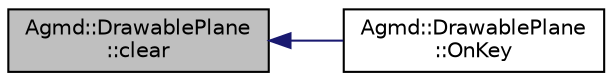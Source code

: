 digraph "Agmd::DrawablePlane::clear"
{
  edge [fontname="Helvetica",fontsize="10",labelfontname="Helvetica",labelfontsize="10"];
  node [fontname="Helvetica",fontsize="10",shape=record];
  rankdir="LR";
  Node1 [label="Agmd::DrawablePlane\l::clear",height=0.2,width=0.4,color="black", fillcolor="grey75", style="filled" fontcolor="black"];
  Node1 -> Node2 [dir="back",color="midnightblue",fontsize="10",style="solid"];
  Node2 [label="Agmd::DrawablePlane\l::OnKey",height=0.2,width=0.4,color="black", fillcolor="white", style="filled",URL="$class_agmd_1_1_drawable_plane.html#aac9621336d61d3fc92ef84ff6cf339df"];
}
